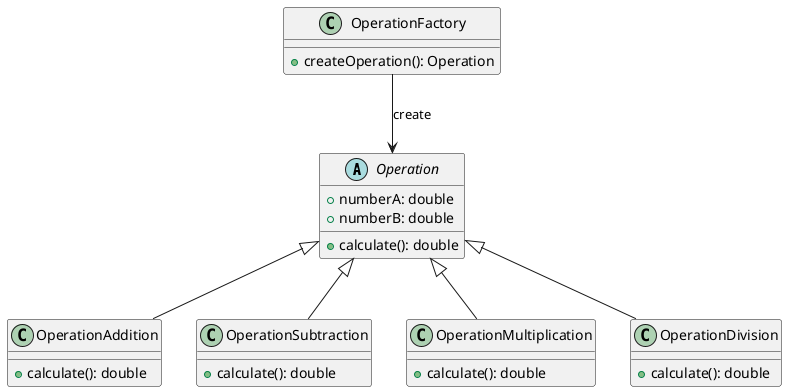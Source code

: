 @startuml
abstract class Operation{
    +numberA: double
    +numberB: double
    +calculate(): double
}
class OperationAddition{
    +calculate(): double
}
class OperationSubtraction{
    +calculate(): double
}
class OperationMultiplication{
   +calculate(): double
}
class OperationDivision{
    +calculate(): double
}
class OperationFactory{
    +createOperation(): Operation
}

Operation <|-- OperationAddition
Operation <|-- OperationSubtraction
Operation <|-- OperationMultiplication
Operation <|-- OperationDivision
OperationFactory --> Operation: create
@enduml